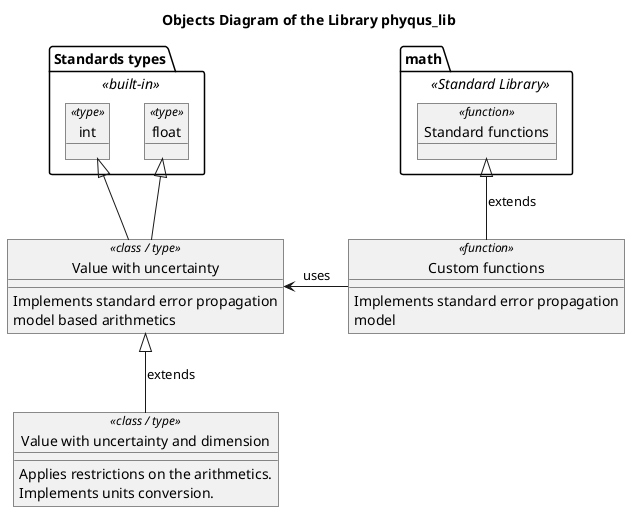 @startuml library_objects

title Objects Diagram of the Library phyqus_lib

namespace "Standards types" as Python <<built-in>> {
    object int <<type>>

    object float <<type>>
}

object "Value with uncertainty" as Measured <<class / type>> {
    ___
    Implements standard error propagation
    model based arithmetics
}

int <|-- Measured
float <|-- Measured

namespace math <<Standard Library>> {
    object "Standard functions" as Func <<function>> {
    }
}

object "Custom functions" as Custom <<function>> {
    ___
    Implements standard error propagation
    model
}

Func <|-- Custom : extends

Measured <- Custom : uses

object "Value with uncertainty and dimension" as Physical <<class / type>> {
    ___
    Applies restrictions on the arithmetics.
    Implements units conversion.
}

Measured <|-- Physical : extends

@enduml